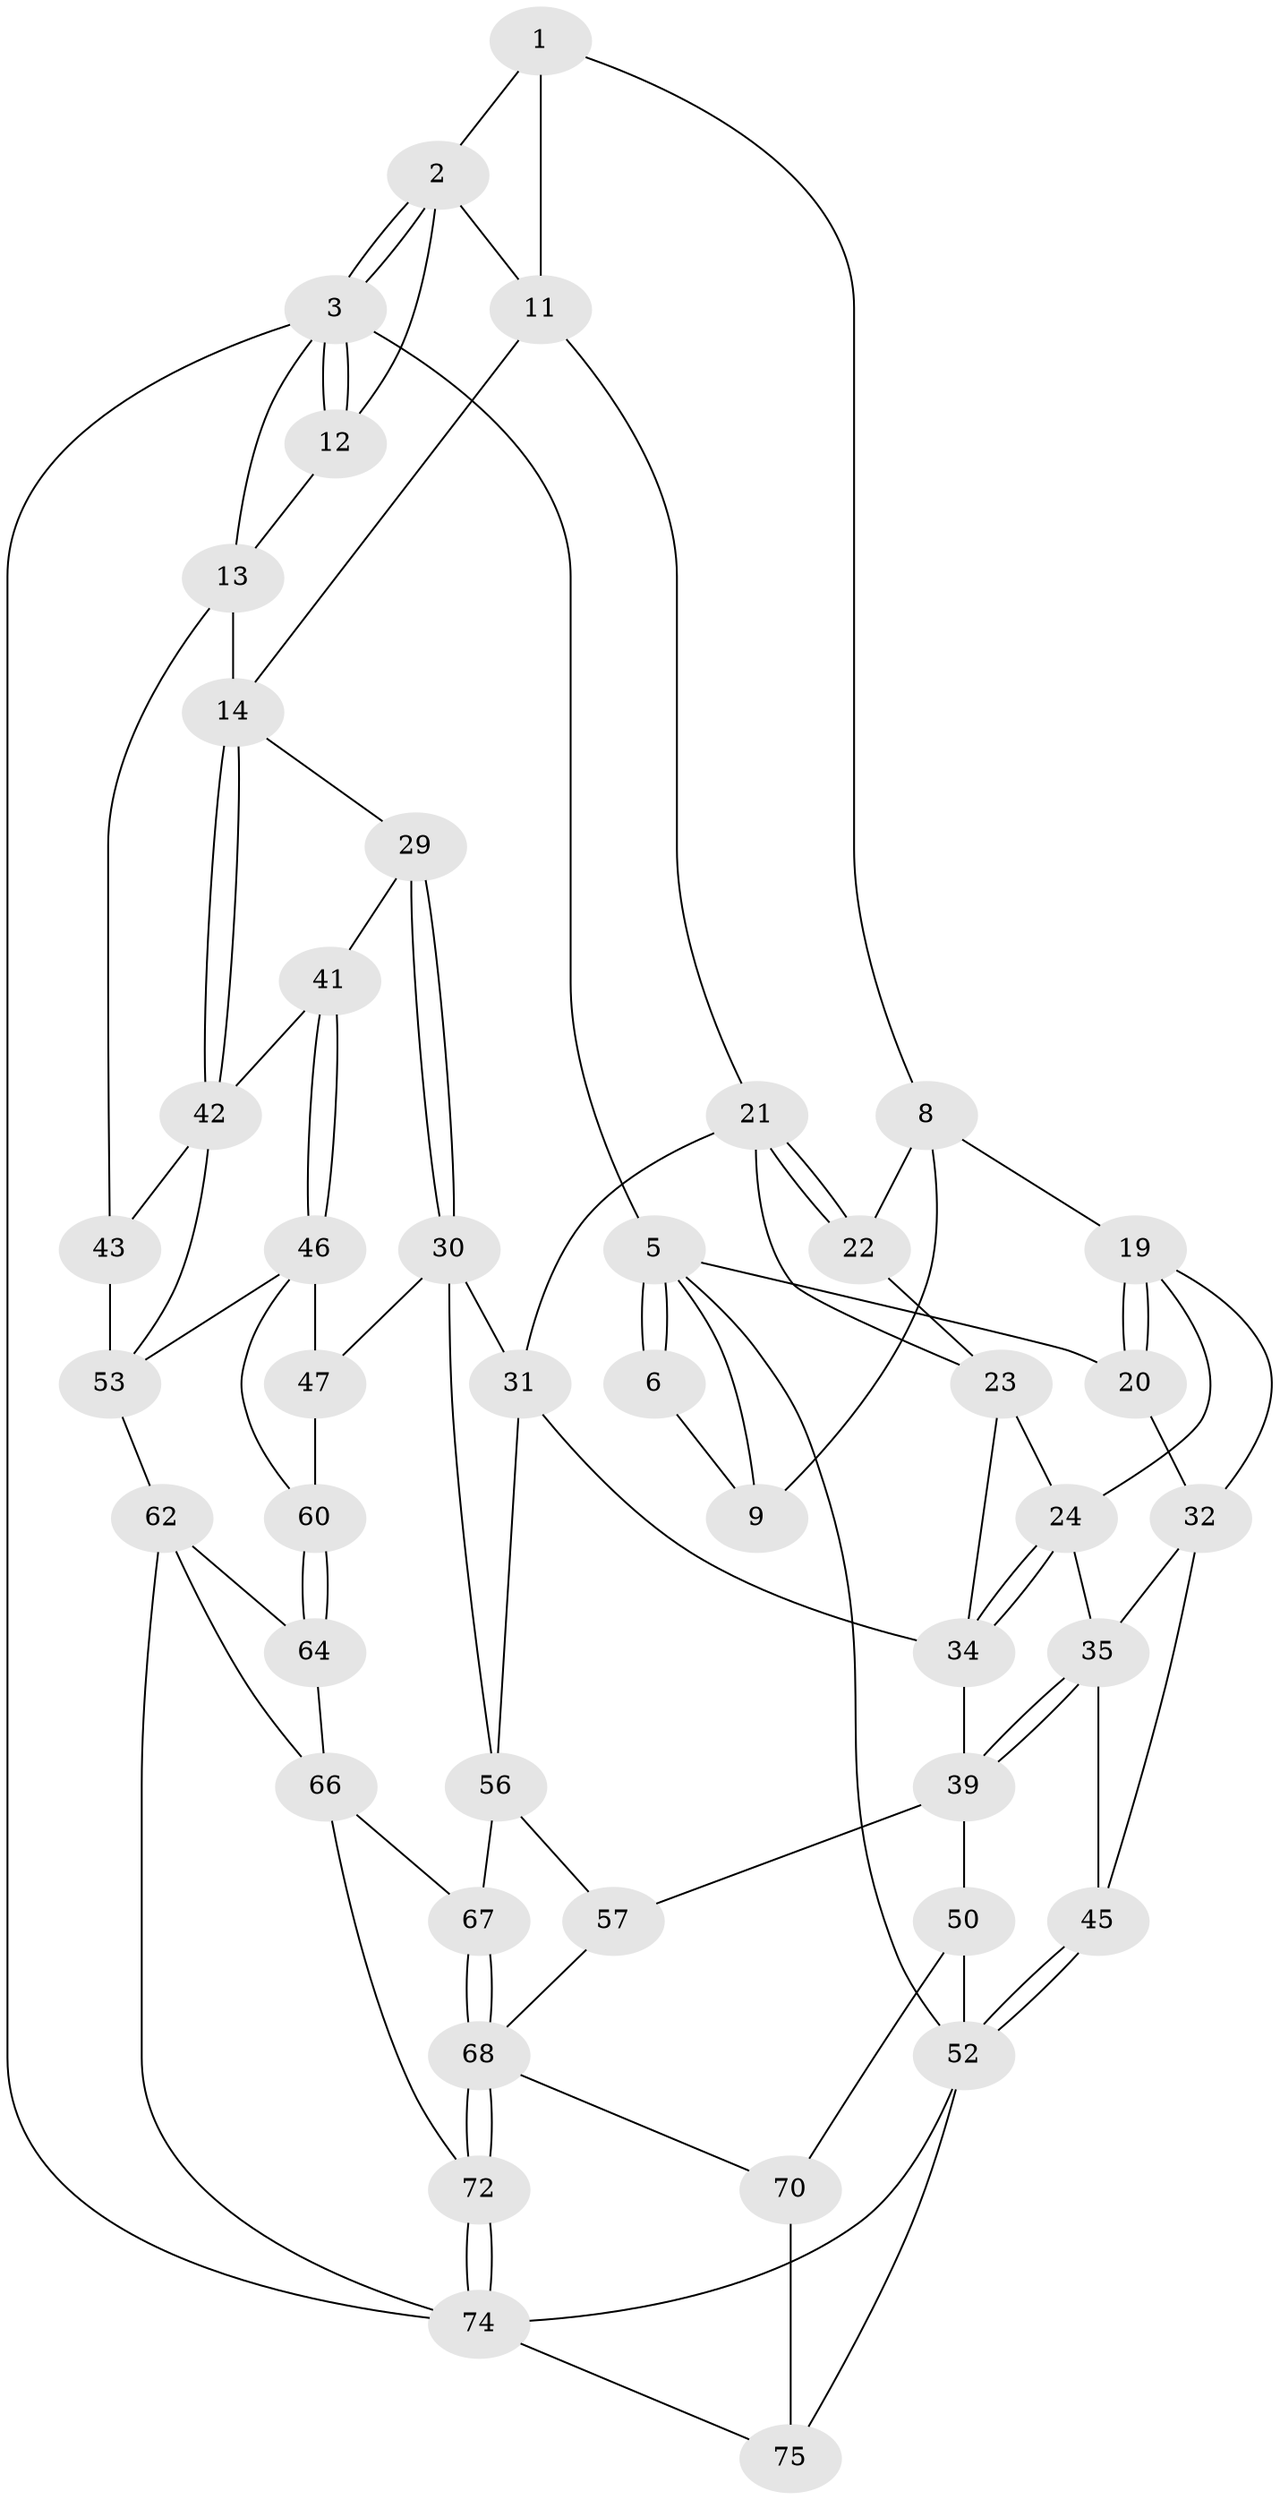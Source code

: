 // Generated by graph-tools (version 1.1) at 2025/52/02/27/25 19:52:39]
// undirected, 45 vertices, 97 edges
graph export_dot {
graph [start="1"]
  node [color=gray90,style=filled];
  1 [pos="+0.38346254159955845+0",super="+7"];
  2 [pos="+0.7672417281773793+0",super="+10"];
  3 [pos="+1+0",super="+4"];
  5 [pos="+0+0",super="+17"];
  6 [pos="+0.19635362064392786+0"];
  8 [pos="+0.16094698405814636+0.1564312916897272",super="+18"];
  9 [pos="+0.16051408222152885+0.13229596602680344"];
  11 [pos="+0.5236762527699527+0.20767265015487815",super="+16"];
  12 [pos="+0.8135132631154974+0.14417051056883085"];
  13 [pos="+0.932605775093718+0.31769372001464763",super="+40"];
  14 [pos="+0.8451830115195852+0.37692228910505476",super="+15"];
  19 [pos="+0.03617730472461543+0.21974547196507394",super="+26"];
  20 [pos="+0+0.24951035014854883"];
  21 [pos="+0.42705365870267487+0.3458831542418558",super="+28"];
  22 [pos="+0.16751431213542575+0.2430055972835369"];
  23 [pos="+0.17699120895179601+0.3290043492428324",super="+27"];
  24 [pos="+0.16820540341198847+0.41202921981597257",super="+25"];
  29 [pos="+0.6288667885264165+0.4871423662448155"];
  30 [pos="+0.5492253480204579+0.5420438247710727",super="+48"];
  31 [pos="+0.48974921949893496+0.5025321261891774",super="+37"];
  32 [pos="+0.020948422675696972+0.44097887675794356",super="+33"];
  34 [pos="+0.31162406632080797+0.45665553728435426",super="+38"];
  35 [pos="+0.14854064777941836+0.5157819805846627",super="+36"];
  39 [pos="+0.18536728212165102+0.5546836390899046",super="+49"];
  41 [pos="+0.7217554428442671+0.48743685606428716"];
  42 [pos="+0.8239908715931044+0.4256744721302717",super="+44"];
  43 [pos="+1+0.7522427570967037"];
  45 [pos="+0+0.7164190197271877"];
  46 [pos="+0.6991011507065735+0.6138341507612184",super="+54"];
  47 [pos="+0.609378570311286+0.6646709657198584"];
  50 [pos="+0.13382058151130918+0.7565939529449622",super="+51"];
  52 [pos="+0+0.8408376137726712",super="+59"];
  53 [pos="+0.8391499685930853+0.5411764999937602",super="+55"];
  56 [pos="+0.350175322412702+0.652785213658604",super="+58"];
  57 [pos="+0.2997557681631371+0.682726161433556"];
  60 [pos="+0.8361610522434394+0.7176852473766987",super="+61"];
  62 [pos="+1+1",super="+63"];
  64 [pos="+0.9619080709956768+0.848223026743814",super="+65"];
  66 [pos="+0.6488745952842558+0.8330406082609546",super="+71"];
  67 [pos="+0.5278979697602199+0.7212389742603833"];
  68 [pos="+0.4442991732618931+0.8888099392368262",super="+69"];
  70 [pos="+0.23623580233174368+0.8569224689700992",super="+73"];
  72 [pos="+0.47369756121839357+1"];
  74 [pos="+0.4713655694094995+1",super="+76"];
  75 [pos="+0.4273727680843391+1"];
  1 -- 2;
  1 -- 8;
  1 -- 11;
  2 -- 3;
  2 -- 3;
  2 -- 11;
  2 -- 12;
  3 -- 12;
  3 -- 12;
  3 -- 5;
  3 -- 74;
  3 -- 13;
  5 -- 6;
  5 -- 6;
  5 -- 9;
  5 -- 20;
  5 -- 52;
  6 -- 9;
  8 -- 9;
  8 -- 19;
  8 -- 22;
  11 -- 21;
  11 -- 14;
  12 -- 13;
  13 -- 14;
  13 -- 43;
  14 -- 42;
  14 -- 42;
  14 -- 29;
  19 -- 20;
  19 -- 20;
  19 -- 32;
  19 -- 24;
  20 -- 32;
  21 -- 22;
  21 -- 22;
  21 -- 31;
  21 -- 23;
  22 -- 23;
  23 -- 24;
  23 -- 34;
  24 -- 34;
  24 -- 34;
  24 -- 35;
  29 -- 30;
  29 -- 30;
  29 -- 41;
  30 -- 31;
  30 -- 56;
  30 -- 47;
  31 -- 56;
  31 -- 34;
  32 -- 35;
  32 -- 45;
  34 -- 39;
  35 -- 39;
  35 -- 39;
  35 -- 45;
  39 -- 57;
  39 -- 50;
  41 -- 42;
  41 -- 46;
  41 -- 46;
  42 -- 43;
  42 -- 53;
  43 -- 53;
  45 -- 52;
  45 -- 52;
  46 -- 47;
  46 -- 60;
  46 -- 53;
  47 -- 60;
  50 -- 70 [weight=2];
  50 -- 52;
  52 -- 74;
  52 -- 75;
  53 -- 62;
  56 -- 57;
  56 -- 67;
  57 -- 68;
  60 -- 64 [weight=2];
  60 -- 64;
  62 -- 74;
  62 -- 64;
  62 -- 66;
  64 -- 66;
  66 -- 67;
  66 -- 72;
  67 -- 68;
  67 -- 68;
  68 -- 72;
  68 -- 72;
  68 -- 70;
  70 -- 75;
  72 -- 74;
  72 -- 74;
  74 -- 75;
}
